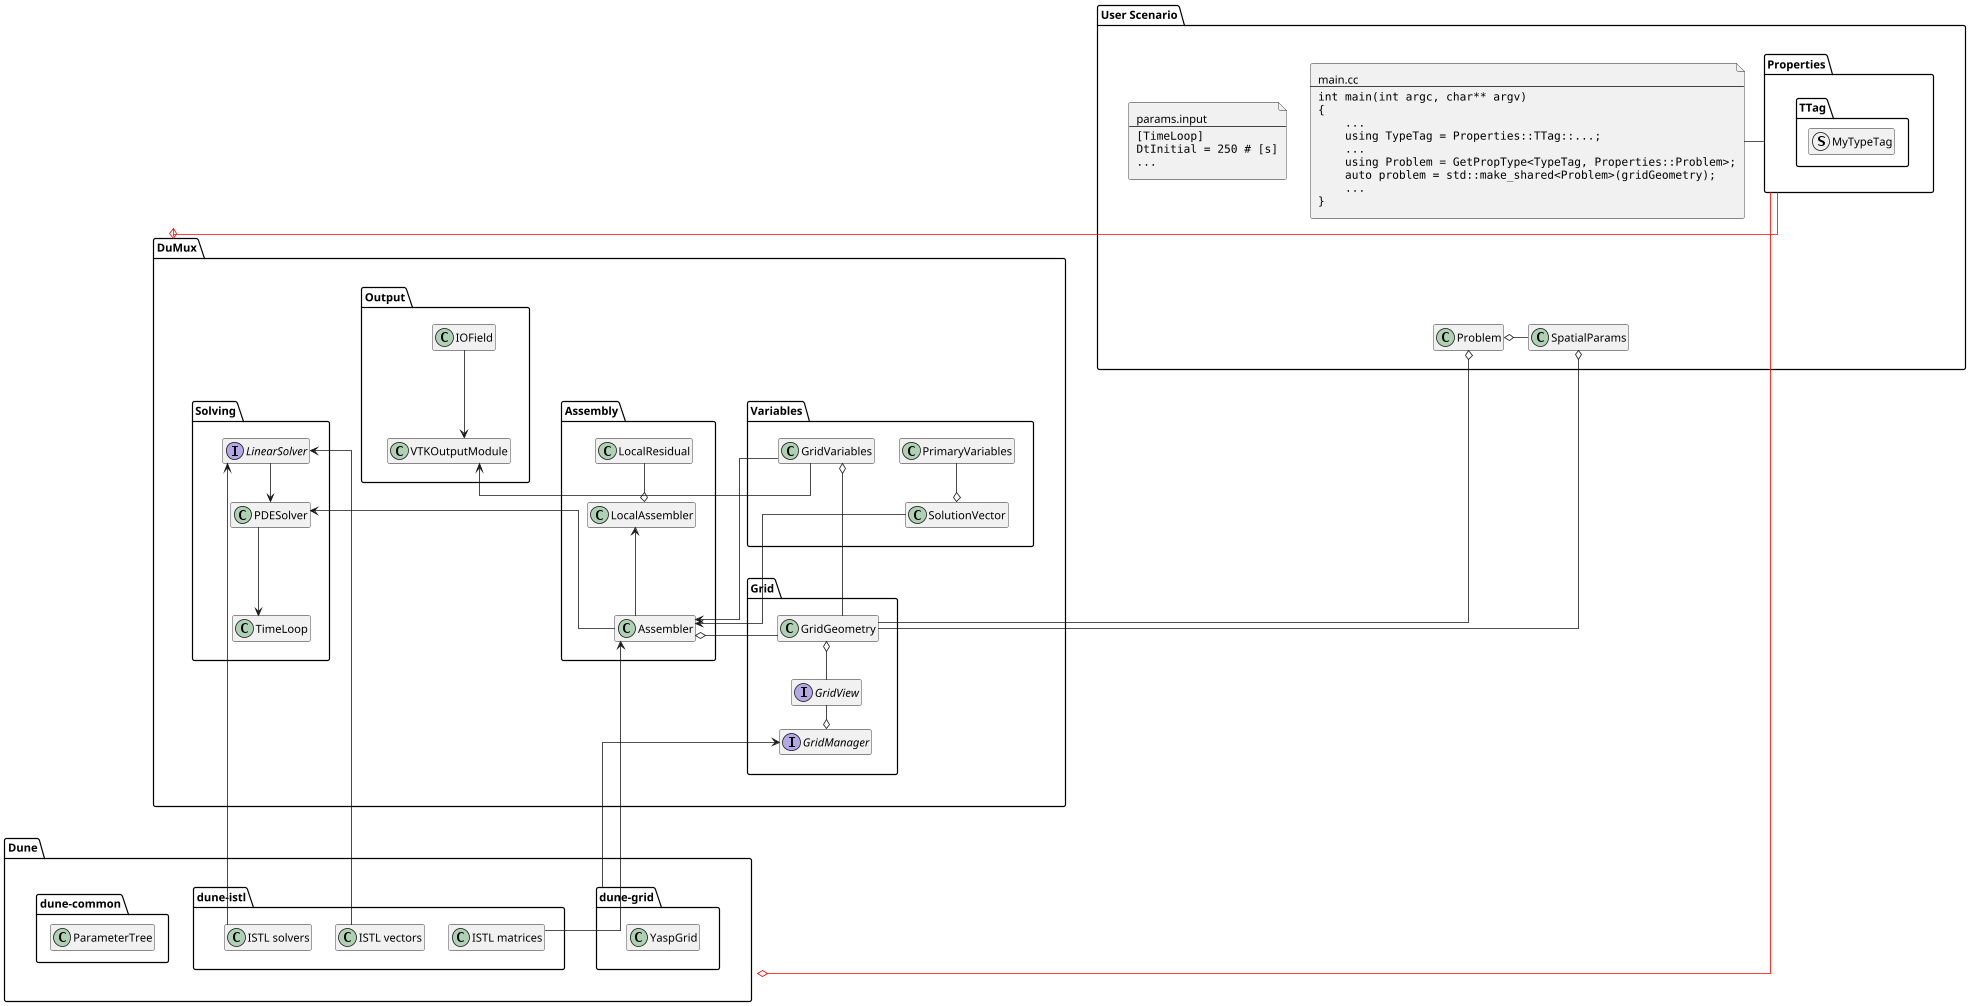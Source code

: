 @startuml
scale 0.8
top to bottom direction
hide empty members
set separator none
skinparam lineType ortho
skinparam nodesep 30
skinparam ranksep 30

package "User Scenario" {
        class Problem{}
        class SpatialParams [[./../html/group___spatial_parameters.html]]{}
        file params as "
            params.input
            ----
            <code>
            [TimeLoop]
            DtInitial = 250 # [s]
            ...
            </code>
        "
        file main as "
            main.cc
            ----
            <code>
            int main(int argc, char** argv)
            {
                ...
                using TypeTag = Properties::TTag::...;
                ...
                using Problem = GetPropType<TypeTag, Properties::Problem>;
                auto problem = std::make_shared<Problem>(gridGeometry);
                ...
            }
            </code>
        "
    package "Properties"  [[./../html/group___properties.html]] {
        package "TTag" {
            struct MyTypeTag{}
        }
    }
}
package "Dune" {
    package "dune-istl" {
class "ISTL solvers"
class "ISTL matrices"
class "ISTL vectors"
}
    package "dune-grid" {
class "YaspGrid"
}
package "dune-common" {
class "ParameterTree" {}
}
}
package "DuMux" {
    package "Grid" {
       interface GridManager{}
       interface GridView{}
       class GridGeometry{}
    }
    package "Variables" {
       class GridVariables{}
       class PrimaryVariables{}
       class SolutionVector{}
    }
    package "Assembly" [[./../html/group___assembly.html]] {
        class Assembler{}
        class LocalAssembler{}
        class LocalResidual{}

    }
    package "Solving" {
        class PDESolver [[./../html/group___nonlinear.html]] {}
        interface LinearSolver [[./../html/group___linear.html]] {}
        class TimeLoop{}
    }
    package "Output" {
        class IOField{}
        class VTKOutputModule
    }
}

"Dune" -[hidden]u------ "DuMux"
"DuMux" -[hidden]u----"User Scenario"
"DuMux" -[hidden]u----- "User Scenario"
"dune-grid" -[hidden]r---- "dune-istl"
"ISTL solvers" -[hidden]r---- "ISTL matrices"
"ISTL matrices" -[hidden]r---- "ISTL vectors"
"ISTL vectors" -[hidden]r---- "ParameterTree"
"YaspGrid" -[hidden]r---- "ISTL matrices"
"Output" -[hidden]r---- "Solving"
"Solving" -[hidden]r---- "Assembly"
"Assembly" -[hidden]r---- "Variables"
"Assembly" -[hidden]r---- "Variables"
"Variables" -[hidden]r---- "Grid"
"Variables" -[hidden]d---- "ISTL vectors"
LinearSolver <-d- "ISTL solvers"
Assembler <-d- "ISTL matrices"
LinearSolver <-d- "ISTL vectors"
 "dune-grid" -u--> GridManager
GridManager o-u- GridView
GridView -u-o GridGeometry
GridGeometry -u-o Problem
GridGeometry -u-o SpatialParams
GridGeometry -l-o GridVariables
GridGeometry -l-o Assembler
LinearSolver -d-> PDESolver
LocalResidual -d-o LocalAssembler
LocalAssembler <-d- Assembler
GridVariables -l-> VTKOutputModule
PrimaryVariables -d-o SolutionVector
IOField --> VTKOutputModule
Assembler --> PDESolver
PDESolver --> TimeLoop
SolutionVector --> Assembler
GridVariables --> Assembler
SpatialParams -r-o Problem
main -l- Properties
"Output" -[hidden]r- "Solving"
"Solving" -[hidden]r- "Assembly"
"Assembly" -[hidden]r- "Variables"
"Variables" -[hidden]r- "Grid"
Properties -[#red,hidden]- GridGeometry
Properties -[#red,hidden]d- GridVariables
Properties -[#red,hidden]r- PrimaryVariables
Properties -[#red,hidden]- SolutionVector
Properties -[#red,hidden]- Assembler
Properties -[#red,hidden]- LocalAssembler
Properties -[#red,hidden]- LocalResidual
Properties -[#red,hidden]- PDESolver
Properties -[#red,hidden]- TimeLoop
Properties -[#red,hidden]- IOField
Properties -[#red,hidden]- VTKOutputModule
Properties -[#red,hidden]- SpatialParams
Properties -[#red,hidden] Problem
"DuMux" o-[#red]- Properties
"Dune" o-[#red]- Properties
params -[hidden]d- "Output"



@enduml
